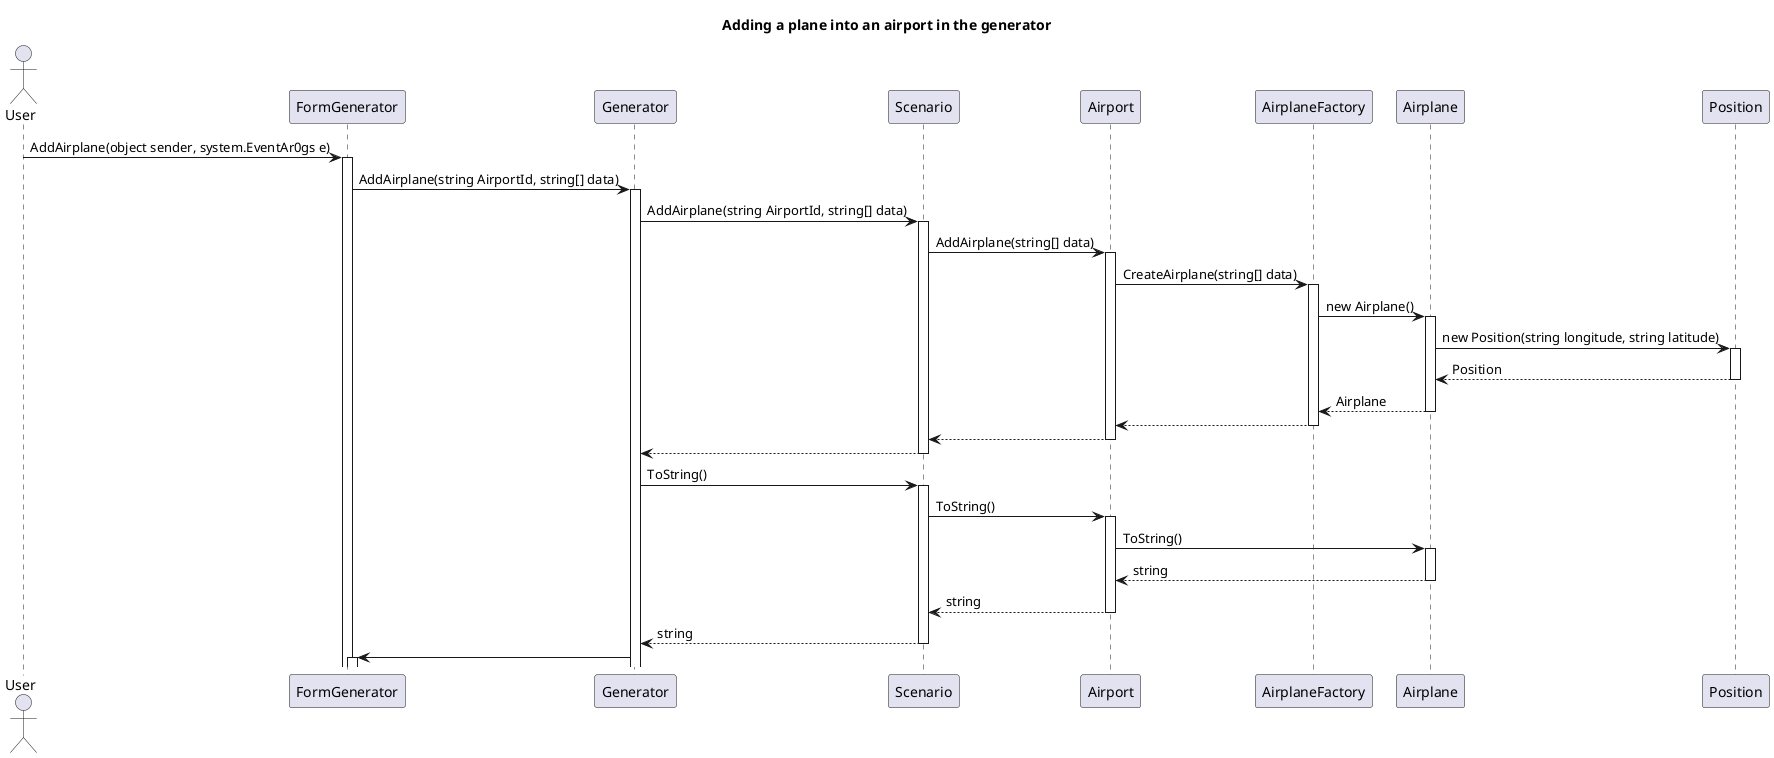 @startuml Adding plane to airport
title Adding a plane into an airport in the generator

actor User



'Do we need to check if the same airplane already exists ?



'Add a new airplane to the model
User -> FormGenerator ++: AddAirplane(object sender, system.EventAr0gs e)
FormGenerator -> Generator ++: AddAirplane(string AirportId, string[] data)
Generator -> Scenario ++: AddAirplane(string AirportId, string[] data)
Scenario -> Airport ++: AddAirplane(string[] data)
Airport -> AirplaneFactory ++: CreateAirplane(string[] data)
AirplaneFactory -> Airplane ++: new Airplane()
Airplane -> Position ++: new Position(string longitude, string latitude)
return Position
return Airplane
return
return
return

'Get the scenario's string serialized form
Generator -> Scenario ++: ToString()
Scenario -> Airport ++: ToString()
Airport -> Airplane ++: ToString()
return string
return string
return string

'
Generator -> FormGenerator ++: